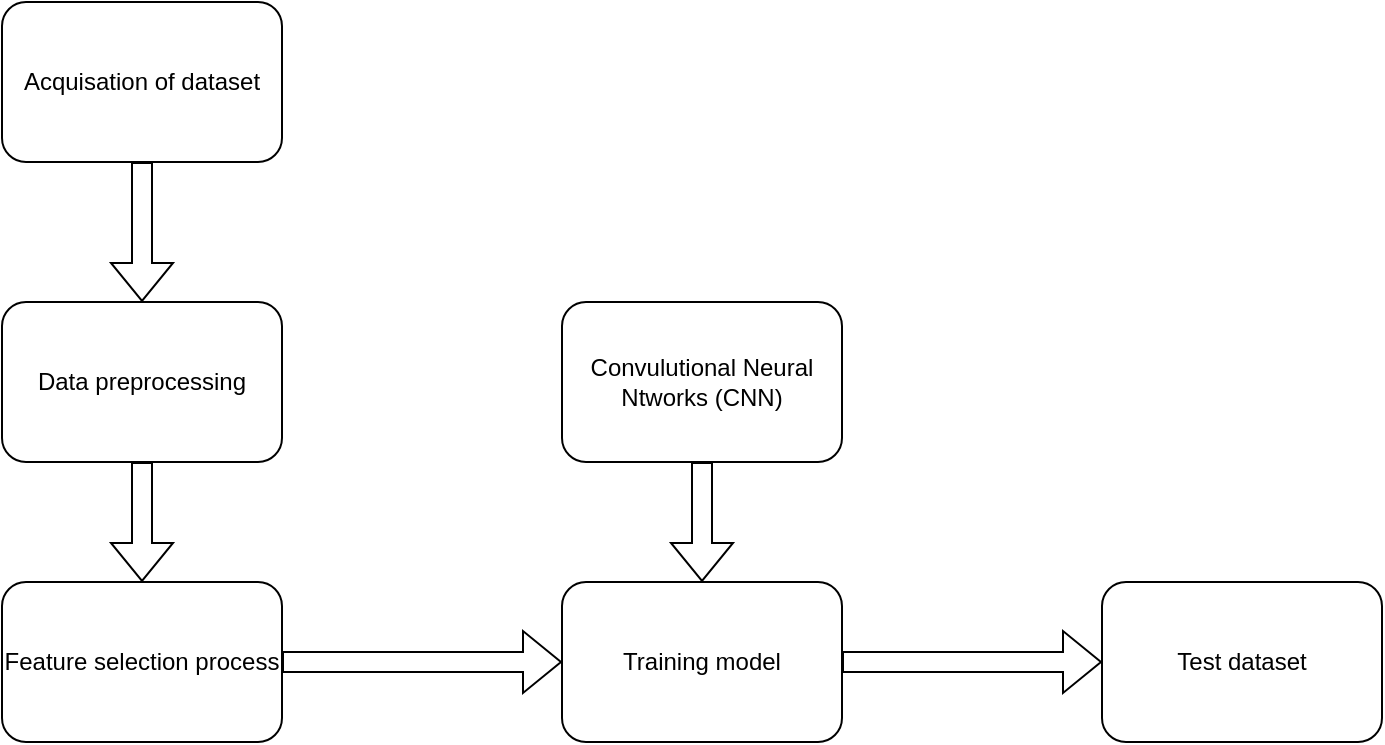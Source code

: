 <mxfile version="20.8.18" type="device"><diagram name="Page-1" id="BI5JF7V1u1_bktp-Bcr3"><mxGraphModel dx="880" dy="395" grid="1" gridSize="10" guides="1" tooltips="1" connect="1" arrows="1" fold="1" page="1" pageScale="1" pageWidth="850" pageHeight="1100" math="0" shadow="0"><root><mxCell id="0"/><mxCell id="1" parent="0"/><mxCell id="0e8HCLkLZrmeqs3sQoQa-1" value="Acquisation of dataset" style="rounded=1;whiteSpace=wrap;html=1;" vertex="1" parent="1"><mxGeometry x="110" y="80" width="140" height="80" as="geometry"/></mxCell><mxCell id="0e8HCLkLZrmeqs3sQoQa-2" value="Data preprocessing" style="rounded=1;whiteSpace=wrap;html=1;" vertex="1" parent="1"><mxGeometry x="110" y="230" width="140" height="80" as="geometry"/></mxCell><mxCell id="0e8HCLkLZrmeqs3sQoQa-3" value="Feature selection process" style="rounded=1;whiteSpace=wrap;html=1;" vertex="1" parent="1"><mxGeometry x="110" y="370" width="140" height="80" as="geometry"/></mxCell><mxCell id="0e8HCLkLZrmeqs3sQoQa-4" value="Convulutional Neural Ntworks (CNN)" style="rounded=1;whiteSpace=wrap;html=1;" vertex="1" parent="1"><mxGeometry x="390" y="230" width="140" height="80" as="geometry"/></mxCell><mxCell id="0e8HCLkLZrmeqs3sQoQa-5" value="Training model" style="rounded=1;whiteSpace=wrap;html=1;" vertex="1" parent="1"><mxGeometry x="390" y="370" width="140" height="80" as="geometry"/></mxCell><mxCell id="0e8HCLkLZrmeqs3sQoQa-6" value="Test dataset" style="rounded=1;whiteSpace=wrap;html=1;" vertex="1" parent="1"><mxGeometry x="660" y="370" width="140" height="80" as="geometry"/></mxCell><mxCell id="0e8HCLkLZrmeqs3sQoQa-7" value="" style="shape=flexArrow;endArrow=classic;html=1;rounded=0;exitX=0.5;exitY=1;exitDx=0;exitDy=0;entryX=0.5;entryY=0;entryDx=0;entryDy=0;" edge="1" parent="1" source="0e8HCLkLZrmeqs3sQoQa-1" target="0e8HCLkLZrmeqs3sQoQa-2"><mxGeometry width="50" height="50" relative="1" as="geometry"><mxPoint x="240" y="250" as="sourcePoint"/><mxPoint x="290" y="200" as="targetPoint"/></mxGeometry></mxCell><mxCell id="0e8HCLkLZrmeqs3sQoQa-8" value="" style="shape=flexArrow;endArrow=classic;html=1;rounded=0;exitX=0.5;exitY=1;exitDx=0;exitDy=0;entryX=0.5;entryY=0;entryDx=0;entryDy=0;" edge="1" parent="1" source="0e8HCLkLZrmeqs3sQoQa-2" target="0e8HCLkLZrmeqs3sQoQa-3"><mxGeometry width="50" height="50" relative="1" as="geometry"><mxPoint x="330" y="340" as="sourcePoint"/><mxPoint x="380" y="290" as="targetPoint"/></mxGeometry></mxCell><mxCell id="0e8HCLkLZrmeqs3sQoQa-9" value="" style="shape=flexArrow;endArrow=classic;html=1;rounded=0;exitX=0.5;exitY=1;exitDx=0;exitDy=0;entryX=0.5;entryY=0;entryDx=0;entryDy=0;" edge="1" parent="1" source="0e8HCLkLZrmeqs3sQoQa-4" target="0e8HCLkLZrmeqs3sQoQa-5"><mxGeometry width="50" height="50" relative="1" as="geometry"><mxPoint x="620" y="310" as="sourcePoint"/><mxPoint x="670" y="260" as="targetPoint"/></mxGeometry></mxCell><mxCell id="0e8HCLkLZrmeqs3sQoQa-10" value="" style="shape=flexArrow;endArrow=classic;html=1;rounded=0;exitX=1;exitY=0.5;exitDx=0;exitDy=0;entryX=0;entryY=0.5;entryDx=0;entryDy=0;" edge="1" parent="1" source="0e8HCLkLZrmeqs3sQoQa-3" target="0e8HCLkLZrmeqs3sQoQa-5"><mxGeometry width="50" height="50" relative="1" as="geometry"><mxPoint x="310" y="400" as="sourcePoint"/><mxPoint x="360" y="350" as="targetPoint"/></mxGeometry></mxCell><mxCell id="0e8HCLkLZrmeqs3sQoQa-11" value="" style="shape=flexArrow;endArrow=classic;html=1;rounded=0;exitX=1;exitY=0.5;exitDx=0;exitDy=0;entryX=0;entryY=0.5;entryDx=0;entryDy=0;" edge="1" parent="1" source="0e8HCLkLZrmeqs3sQoQa-5" target="0e8HCLkLZrmeqs3sQoQa-6"><mxGeometry width="50" height="50" relative="1" as="geometry"><mxPoint x="620" y="370" as="sourcePoint"/><mxPoint x="670" y="320" as="targetPoint"/></mxGeometry></mxCell></root></mxGraphModel></diagram></mxfile>